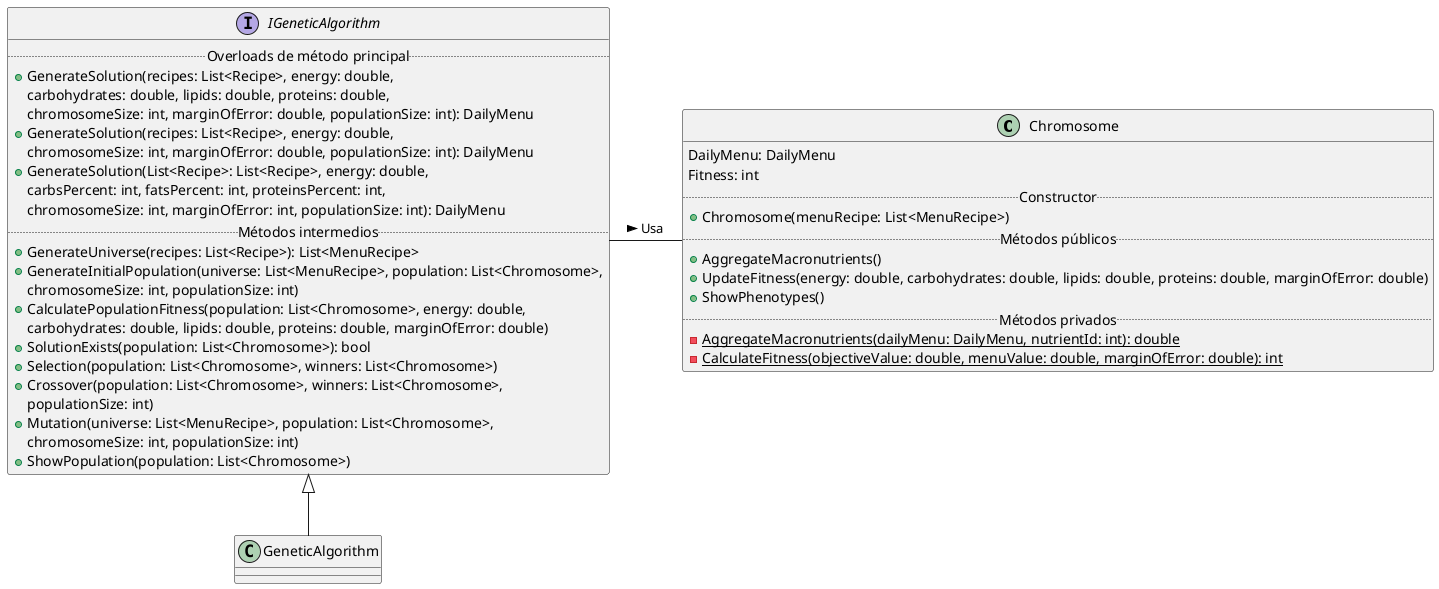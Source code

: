 @startuml
'https://plantuml.com/class-diagram

class Chromosome
{
DailyMenu: DailyMenu
Fitness: int
.. Constructor ..
+Chromosome(menuRecipe: List<MenuRecipe>)
.. Métodos públicos ..
+AggregateMacronutrients()
+UpdateFitness(energy: double, carbohydrates: double, lipids: double, proteins: double, marginOfError: double)
+ShowPhenotypes()
.. Métodos privados ..
-{static}AggregateMacronutrients(dailyMenu: DailyMenu, nutrientId: int): double
-{static}CalculateFitness(objectiveValue: double, menuValue: double, marginOfError: double): int
}

interface IGeneticAlgorithm {
.. Overloads de método principal ..
+GenerateSolution(recipes: List<Recipe>, energy: double,
carbohydrates: double, lipids: double, proteins: double,
chromosomeSize: int, marginOfError: double, populationSize: int): DailyMenu
+GenerateSolution(recipes: List<Recipe>, energy: double,
chromosomeSize: int, marginOfError: double, populationSize: int): DailyMenu
+GenerateSolution(List<Recipe>: List<Recipe>, energy: double,
carbsPercent: int, fatsPercent: int, proteinsPercent: int,
chromosomeSize: int, marginOfError: int, populationSize: int): DailyMenu
.. Métodos intermedios ..
+GenerateUniverse(recipes: List<Recipe>): List<MenuRecipe>
+GenerateInitialPopulation(universe: List<MenuRecipe>, population: List<Chromosome>,
chromosomeSize: int, populationSize: int)
+CalculatePopulationFitness(population: List<Chromosome>, energy: double,
carbohydrates: double, lipids: double, proteins: double, marginOfError: double)
+SolutionExists(population: List<Chromosome>): bool
+Selection(population: List<Chromosome>, winners: List<Chromosome>)
+Crossover(population: List<Chromosome>, winners: List<Chromosome>,
populationSize: int)
+Mutation(universe: List<MenuRecipe>, population: List<Chromosome>,
chromosomeSize: int, populationSize: int)
+ShowPopulation(population: List<Chromosome>)
}

class GeneticAlgorithm

IGeneticAlgorithm <|-- GeneticAlgorithm
IGeneticAlgorithm - Chromosome: Usa >

@enduml